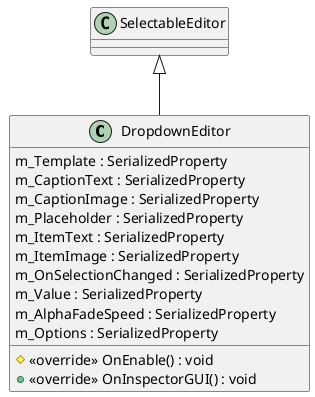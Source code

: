 @startuml
class DropdownEditor {
    m_Template : SerializedProperty
    m_CaptionText : SerializedProperty
    m_CaptionImage : SerializedProperty
    m_Placeholder : SerializedProperty
    m_ItemText : SerializedProperty
    m_ItemImage : SerializedProperty
    m_OnSelectionChanged : SerializedProperty
    m_Value : SerializedProperty
    m_AlphaFadeSpeed : SerializedProperty
    m_Options : SerializedProperty
    # <<override>> OnEnable() : void
    + <<override>> OnInspectorGUI() : void
}
SelectableEditor <|-- DropdownEditor
@enduml
